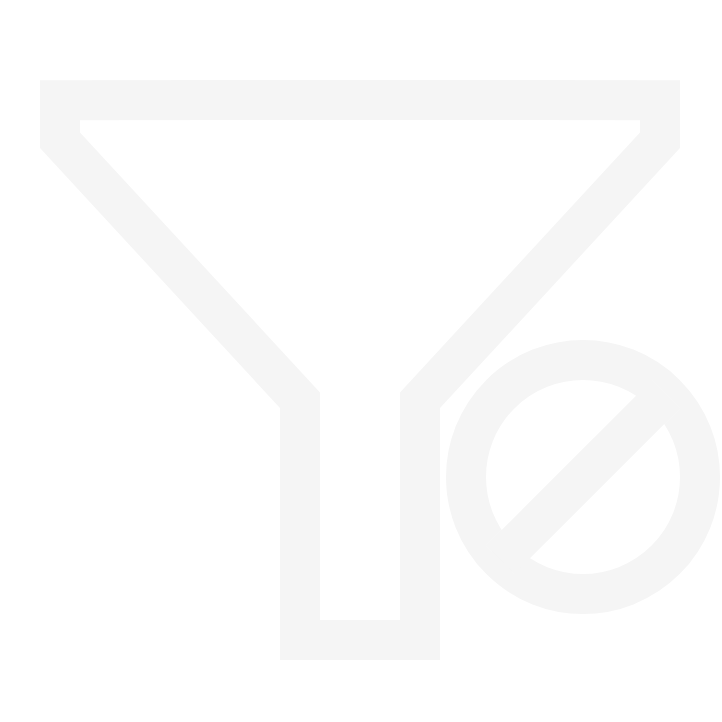 <mxfile version="13.7.9" type="device"><diagram id="prruzG1ek-iHZ8VL4vAk" name="Page-1"><mxGraphModel dx="554" dy="458" grid="1" gridSize="10" guides="1" tooltips="1" connect="1" arrows="1" fold="1" page="1" pageScale="1" pageWidth="120" pageHeight="120" math="0" shadow="0"><root><mxCell id="0"/><mxCell id="1" parent="0"/><mxCell id="f4SGfu-pHiLnBxj2pLlM-17" value="" style="whiteSpace=wrap;html=1;aspect=fixed;strokeWidth=1;fontColor=#333333;strokeColor=none;fillColor=none;" parent="1" vertex="1"><mxGeometry x="-120" y="-120" width="360" height="360" as="geometry"/></mxCell><mxCell id="f4SGfu-pHiLnBxj2pLlM-12" value="" style="endArrow=none;html=1;strokeWidth=20;rounded=0;fillColor=#f5f5f5;strokeColor=#F5F5F5;" parent="1" edge="1"><mxGeometry width="50" height="50" relative="1" as="geometry"><mxPoint x="58" y="-70" as="sourcePoint"/><mxPoint x="58" y="-70" as="targetPoint"/><Array as="points"><mxPoint x="210" y="-69.88"/><mxPoint x="210" y="-49.88"/><mxPoint x="90" y="80.12"/><mxPoint x="90" y="200"/><mxPoint x="30" y="200"/><mxPoint x="30" y="80.12"/><mxPoint x="-90" y="-49.88"/><mxPoint x="-90" y="-69.88"/></Array></mxGeometry></mxCell><mxCell id="V2wemMSr41t_zyB1f9_J-2" value="" style="ellipse;whiteSpace=wrap;html=1;aspect=fixed;strokeWidth=20;fontColor=#333333;strokeColor=#F5F5F5;fillColor=none;" parent="1" vertex="1"><mxGeometry x="113" y="60" width="117" height="117" as="geometry"/></mxCell><mxCell id="V2wemMSr41t_zyB1f9_J-6" value="" style="endArrow=none;html=1;strokeColor=#F5F5F5;strokeWidth=20;exitX=0;exitY=1;exitDx=0;exitDy=0;entryX=1;entryY=0;entryDx=0;entryDy=0;" parent="1" source="V2wemMSr41t_zyB1f9_J-2" target="V2wemMSr41t_zyB1f9_J-2" edge="1"><mxGeometry width="50" height="50" relative="1" as="geometry"><mxPoint x="67" y="127" as="sourcePoint"/><mxPoint x="117" y="77" as="targetPoint"/></mxGeometry></mxCell></root></mxGraphModel></diagram></mxfile>